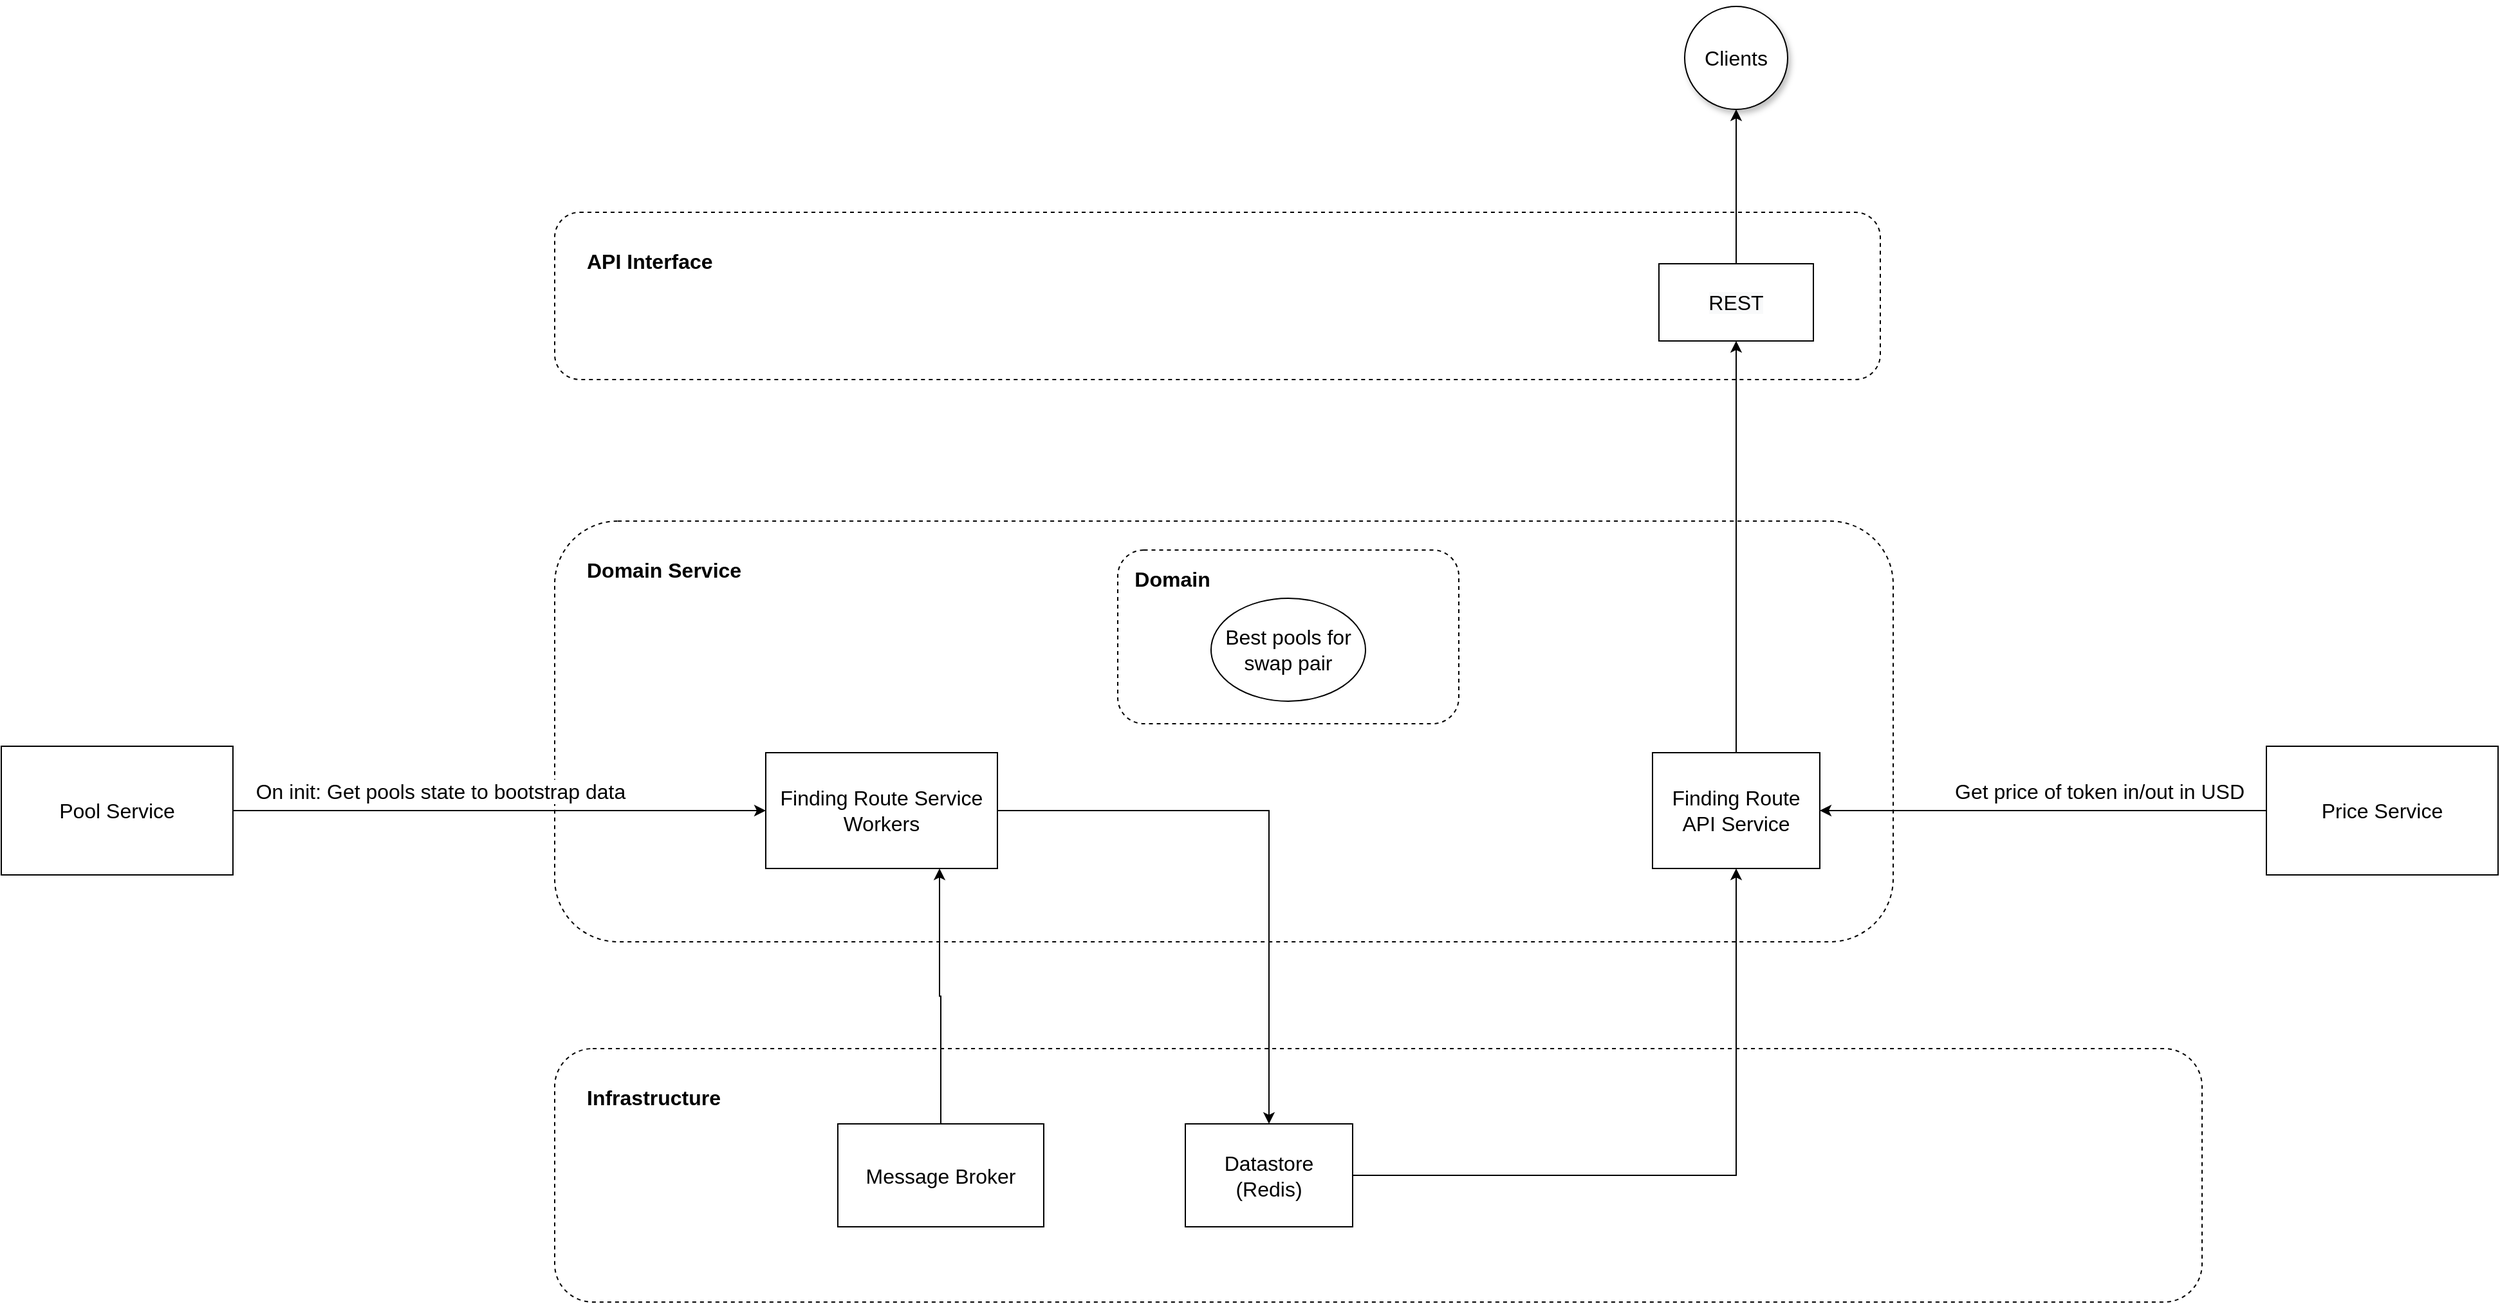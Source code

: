 <mxfile version="18.0.3" type="github">
  <diagram id="vYhIYeuhMKYq1YM2tLH0" name="Page-1">
    <mxGraphModel dx="2581" dy="971" grid="1" gridSize="10" guides="1" tooltips="1" connect="1" arrows="1" fold="1" page="1" pageScale="1" pageWidth="850" pageHeight="1100" math="0" shadow="0">
      <root>
        <mxCell id="0" />
        <mxCell id="1" parent="0" />
        <mxCell id="VPi010c3T4Fb0CU36pfW-24" value="&lt;b style=&quot;font-size: 16px;&quot;&gt;API Interface&lt;/b&gt;" style="rounded=1;whiteSpace=wrap;html=1;dashed=1;fontSize=16;fillColor=default;align=left;verticalAlign=top;spacingTop=22;spacingLeft=23;fillOpacity=50;" parent="1" vertex="1">
          <mxGeometry x="340" y="210" width="1030" height="130" as="geometry" />
        </mxCell>
        <mxCell id="VPi010c3T4Fb0CU36pfW-23" value="&lt;b style=&quot;font-size: 16px;&quot;&gt;Infrastructure&lt;/b&gt;" style="rounded=1;whiteSpace=wrap;html=1;dashed=1;fontSize=16;fillColor=default;align=left;verticalAlign=top;spacingTop=22;spacingLeft=23;fillOpacity=50;" parent="1" vertex="1">
          <mxGeometry x="340" y="860" width="1280" height="197" as="geometry" />
        </mxCell>
        <mxCell id="VPi010c3T4Fb0CU36pfW-22" value="&lt;b style=&quot;font-size: 16px;&quot;&gt;Domain Service&lt;/b&gt;" style="rounded=1;whiteSpace=wrap;html=1;dashed=1;fontSize=16;fillColor=default;align=left;verticalAlign=top;spacingTop=22;spacingLeft=23;fillOpacity=50;" parent="1" vertex="1">
          <mxGeometry x="340" y="450" width="1040" height="327" as="geometry" />
        </mxCell>
        <mxCell id="VPi010c3T4Fb0CU36pfW-5" style="edgeStyle=orthogonalEdgeStyle;rounded=0;orthogonalLoop=1;jettySize=auto;html=1;exitX=0.5;exitY=0;exitDx=0;exitDy=0;entryX=0.5;entryY=1;entryDx=0;entryDy=0;fontSize=16;" parent="1" source="00cH1n4YGTlZ0PjOOUdn-2" target="VPi010c3T4Fb0CU36pfW-1" edge="1">
          <mxGeometry relative="1" as="geometry">
            <Array as="points">
              <mxPoint x="1258" y="310" />
            </Array>
          </mxGeometry>
        </mxCell>
        <mxCell id="00cH1n4YGTlZ0PjOOUdn-2" value="Finding Route API Service" style="rounded=0;whiteSpace=wrap;html=1;fontSize=16;" parent="1" vertex="1">
          <mxGeometry x="1193" y="630" width="130" height="90" as="geometry" />
        </mxCell>
        <mxCell id="I0Hym0px__lbicgqqUY9-4" style="edgeStyle=orthogonalEdgeStyle;rounded=0;orthogonalLoop=1;jettySize=auto;html=1;entryX=0.75;entryY=1;entryDx=0;entryDy=0;fontSize=16;" parent="1" source="00cH1n4YGTlZ0PjOOUdn-4" target="VPi010c3T4Fb0CU36pfW-2" edge="1">
          <mxGeometry relative="1" as="geometry" />
        </mxCell>
        <mxCell id="00cH1n4YGTlZ0PjOOUdn-4" value="Message Broker" style="rounded=0;whiteSpace=wrap;html=1;fontSize=16;" parent="1" vertex="1">
          <mxGeometry x="560" y="918.5" width="160" height="80" as="geometry" />
        </mxCell>
        <mxCell id="I0Hym0px__lbicgqqUY9-2" style="edgeStyle=orthogonalEdgeStyle;rounded=0;orthogonalLoop=1;jettySize=auto;html=1;exitX=1;exitY=0.5;exitDx=0;exitDy=0;entryX=0.5;entryY=1;entryDx=0;entryDy=0;fontSize=16;" parent="1" source="00cH1n4YGTlZ0PjOOUdn-8" target="00cH1n4YGTlZ0PjOOUdn-2" edge="1">
          <mxGeometry relative="1" as="geometry" />
        </mxCell>
        <mxCell id="00cH1n4YGTlZ0PjOOUdn-8" value="Datastore&lt;br style=&quot;font-size: 16px;&quot;&gt;(Redis)" style="rounded=0;whiteSpace=wrap;html=1;fontSize=16;" parent="1" vertex="1">
          <mxGeometry x="830" y="918.5" width="130" height="80" as="geometry" />
        </mxCell>
        <mxCell id="VPi010c3T4Fb0CU36pfW-27" style="edgeStyle=orthogonalEdgeStyle;rounded=0;orthogonalLoop=1;jettySize=auto;html=1;exitX=0.5;exitY=0;exitDx=0;exitDy=0;entryX=0.5;entryY=1;entryDx=0;entryDy=0;fontSize=16;" parent="1" source="VPi010c3T4Fb0CU36pfW-1" target="VPi010c3T4Fb0CU36pfW-26" edge="1">
          <mxGeometry relative="1" as="geometry" />
        </mxCell>
        <mxCell id="VPi010c3T4Fb0CU36pfW-1" value="&lt;meta charset=&quot;utf-8&quot; style=&quot;font-size: 16px;&quot;&gt;&lt;span style=&quot;color: rgb(0, 0, 0); font-family: Helvetica; font-size: 16px; font-style: normal; font-variant-ligatures: normal; font-variant-caps: normal; font-weight: 400; letter-spacing: normal; orphans: 2; text-align: center; text-indent: 0px; text-transform: none; widows: 2; word-spacing: 0px; -webkit-text-stroke-width: 0px; background-color: rgb(248, 249, 250); text-decoration-thickness: initial; text-decoration-style: initial; text-decoration-color: initial; float: none; display: inline !important;&quot;&gt;REST&lt;/span&gt;" style="rounded=0;whiteSpace=wrap;html=1;fontSize=16;" parent="1" vertex="1">
          <mxGeometry x="1198" y="250" width="120" height="60" as="geometry" />
        </mxCell>
        <mxCell id="I0Hym0px__lbicgqqUY9-5" style="edgeStyle=orthogonalEdgeStyle;rounded=0;orthogonalLoop=1;jettySize=auto;html=1;exitX=1;exitY=0.5;exitDx=0;exitDy=0;entryX=0.5;entryY=0;entryDx=0;entryDy=0;fontSize=16;" parent="1" source="VPi010c3T4Fb0CU36pfW-2" target="00cH1n4YGTlZ0PjOOUdn-8" edge="1">
          <mxGeometry relative="1" as="geometry" />
        </mxCell>
        <mxCell id="VPi010c3T4Fb0CU36pfW-2" value="Finding Route Service Workers" style="rounded=0;whiteSpace=wrap;html=1;fontSize=16;" parent="1" vertex="1">
          <mxGeometry x="504" y="630" width="180" height="90" as="geometry" />
        </mxCell>
        <mxCell id="VPi010c3T4Fb0CU36pfW-20" value="" style="rounded=1;whiteSpace=wrap;html=1;fontSize=16;dashed=1;fillOpacity=50;" parent="1" vertex="1">
          <mxGeometry x="777.5" y="472.5" width="265" height="135" as="geometry" />
        </mxCell>
        <mxCell id="VPi010c3T4Fb0CU36pfW-19" value="Best pools for swap pair" style="ellipse;whiteSpace=wrap;html=1;fontSize=16;" parent="1" vertex="1">
          <mxGeometry x="850" y="510" width="120" height="80" as="geometry" />
        </mxCell>
        <mxCell id="VPi010c3T4Fb0CU36pfW-21" value="&lt;b style=&quot;font-size: 16px;&quot;&gt;Domain&lt;/b&gt;" style="text;html=1;strokeColor=none;fillColor=none;align=center;verticalAlign=middle;whiteSpace=wrap;rounded=0;dashed=1;fontSize=16;" parent="1" vertex="1">
          <mxGeometry x="790" y="480" width="60" height="30" as="geometry" />
        </mxCell>
        <mxCell id="VPi010c3T4Fb0CU36pfW-26" value="Clients" style="ellipse;whiteSpace=wrap;html=1;aspect=fixed;shadow=1;fontSize=16;fillColor=default;" parent="1" vertex="1">
          <mxGeometry x="1218" y="50" width="80" height="80" as="geometry" />
        </mxCell>
        <mxCell id="16qS6FBjM1rck1U_qFPr-1" style="edgeStyle=orthogonalEdgeStyle;rounded=0;orthogonalLoop=1;jettySize=auto;html=1;exitX=1;exitY=0.5;exitDx=0;exitDy=0;entryX=0;entryY=0.5;entryDx=0;entryDy=0;fontSize=16;" edge="1" parent="1" source="I0Hym0px__lbicgqqUY9-6" target="VPi010c3T4Fb0CU36pfW-2">
          <mxGeometry relative="1" as="geometry" />
        </mxCell>
        <mxCell id="16qS6FBjM1rck1U_qFPr-2" value="On init: Get pools state to bootstrap data" style="edgeLabel;html=1;align=center;verticalAlign=middle;resizable=0;points=[];fontSize=16;" vertex="1" connectable="0" parent="16qS6FBjM1rck1U_qFPr-1">
          <mxGeometry x="-0.727" y="1" relative="1" as="geometry">
            <mxPoint x="104" y="-14" as="offset" />
          </mxGeometry>
        </mxCell>
        <mxCell id="I0Hym0px__lbicgqqUY9-6" value="Pool Service" style="rounded=0;whiteSpace=wrap;html=1;fontSize=16;" parent="1" vertex="1">
          <mxGeometry x="-90" y="625" width="180" height="100" as="geometry" />
        </mxCell>
        <mxCell id="I0Hym0px__lbicgqqUY9-8" style="edgeStyle=orthogonalEdgeStyle;rounded=0;orthogonalLoop=1;jettySize=auto;html=1;entryX=1;entryY=0.5;entryDx=0;entryDy=0;fontSize=16;startArrow=none;startFill=0;endArrow=classic;endFill=1;" parent="1" source="I0Hym0px__lbicgqqUY9-7" target="00cH1n4YGTlZ0PjOOUdn-2" edge="1">
          <mxGeometry relative="1" as="geometry" />
        </mxCell>
        <mxCell id="I0Hym0px__lbicgqqUY9-11" value="Get price of token in/out in USD" style="edgeLabel;html=1;align=center;verticalAlign=middle;resizable=0;points=[];fontSize=16;" parent="I0Hym0px__lbicgqqUY9-8" vertex="1" connectable="0">
          <mxGeometry x="-0.693" y="-1" relative="1" as="geometry">
            <mxPoint x="-77" y="-14" as="offset" />
          </mxGeometry>
        </mxCell>
        <mxCell id="I0Hym0px__lbicgqqUY9-7" value="Price Service" style="rounded=0;whiteSpace=wrap;html=1;fontSize=16;" parent="1" vertex="1">
          <mxGeometry x="1670" y="625" width="180" height="100" as="geometry" />
        </mxCell>
      </root>
    </mxGraphModel>
  </diagram>
</mxfile>
